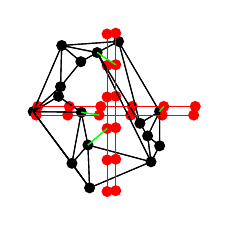 \begin{tikzpicture}
    \fill (-0.367, 0.056) circle(2pt);
    \fill (-0.978, 0.064) circle(2pt);
    \fill (-0.616, 0.904) circle(2pt);
    \fill (-0.262, -0.904) circle(2pt);
    \fill (0.628, -0.37) circle(2pt);
    \fill (0.377, -0.084) circle(2pt);
    \fill (-0.486, -0.592) circle(2pt);
    \fill (-0.656, 0.258) circle(2pt);
    \fill (-0.283, -0.36) circle(2pt);
    \fill (-0.631, 0.381) circle(2pt);
    \fill (0.106, 0.956) circle(2pt);
    \fill (-0.373, 0.698) circle(2pt);
    \fill (0.627, 0.066) circle(2pt);
    \fill (0.518, -0.573) circle(2pt);
    \fill (-0.166, 0.814) circle(2pt);
    \fill (0.475, -0.245) circle(2pt);
    \fill[red] (-0.04, -0.95) circle(2pt);
    \fill[red] (-0.04, -0.55) circle(2pt);
    \fill[red] (-0.04, -0.15) circle(2pt);
    \fill[red] (-0.04, 0.25) circle(2pt);
    \fill[red] (-0.04, 0.65) circle(2pt);
    \fill[red] (-0.04, 1.05) circle(2pt);
    \fill[red] (0.07, -0.94) circle(2pt);
    \fill[red] (0.07, -0.54) circle(2pt);
    \fill[red] (0.07, -0.14) circle(2pt);
    \fill[red] (0.07, 0.26) circle(2pt);
    \fill[red] (0.07, 0.66) circle(2pt);
    \fill[red] (0.07, 1.06) circle(2pt);
    \fill[red] (-0.94, 0.02) circle(2pt);
    \fill[red] (-0.54, 0.02) circle(2pt);
    \fill[red] (-0.14, 0.02) circle(2pt);
    \fill[red] (0.26, 0.02) circle(2pt);
    \fill[red] (0.66, 0.02) circle(2pt);
    \fill[red] (1.06, 0.02) circle(2pt);
    \fill[red] (-0.92, 0.13) circle(2pt);
    \fill[red] (-0.52, 0.13) circle(2pt);
    \fill[red] (-0.12, 0.13) circle(2pt);
    \fill[red] (0.28, 0.13) circle(2pt);
    \fill[red] (0.68, 0.13) circle(2pt);
    \fill[red] (1.08, 0.13) circle(2pt);
    \draw (0.627,0.066) -- (0.628,-0.37);
    \draw (0.627,0.066) -- (0.106,0.956);
    \draw (-0.262,-0.904) -- (-0.978,0.064);
    \draw (0.628,-0.37) -- (0.627,0.066);
    \draw (-0.166,0.814) -- (0.106,0.956);
    \draw (-0.283,-0.36) -- (-0.367,0.056);
    \draw (-0.631,0.381) -- (-0.616,0.904);
    \draw (0.628,-0.37) -- (0.475,-0.245);
    \draw (-0.262,-0.904) -- (0.518,-0.573);
    \draw (0.377,-0.084) -- (0.106,0.956);
    \draw (-0.373,0.698) -- (-0.616,0.904);
    \draw (-0.283,-0.36) -- (-0.262,-0.904);
    \draw (-0.166,0.814) -- (0.518,-0.573);
    \draw (-0.283,-0.36) -- (-0.486,-0.592);
    \draw (-0.978,0.064) -- (-0.367,0.056);
    \draw (-0.631,0.381) -- (-0.373,0.698);
    \draw (-0.978,0.064) -- (-0.486,-0.592);
    \draw (-0.367,0.056) -- (-0.283,-0.36);
    \draw (-0.978,0.064) -- (-0.262,-0.904);
    \draw (0.106,0.956) -- (0.627,0.066);
    \draw (-0.616,0.904) -- (-0.373,0.698);
    \draw (-0.978,0.064) -- (-0.631,0.381);
    \draw (-0.373,0.698) -- (-0.166,0.814);
    \draw (-0.616,0.904) -- (-0.166,0.814);
    \draw (0.475,-0.245) -- (0.377,-0.084);
    \draw (0.518,-0.573) -- (-0.283,-0.36);
    \draw (-0.656,0.258) -- (-0.978,0.064);
    \draw (0.518,-0.573) -- (-0.166,0.814);
    \draw (-0.486,-0.592) -- (-0.283,-0.36);
    \draw (-0.262,-0.904) -- (-0.486,-0.592);
    \draw (0.627,0.066) -- (0.475,-0.245);
    \draw (-0.631,0.381) -- (-0.978,0.064);
    \draw (-0.631,0.381) -- (-0.656,0.258);
    \draw (0.377,-0.084) -- (0.627,0.066);
    \draw (0.106,0.956) -- (-0.616,0.904);
    \draw (-0.367,0.056) -- (-0.978,0.064);
    \draw (-0.367,0.056) -- (-0.656,0.258);
    \draw (0.106,0.956) -- (0.377,-0.084);
    \draw (0.377,-0.084) -- (0.475,-0.245);
    \draw (-0.978,0.064) -- (-0.616,0.904);
    \draw (-0.616,0.904) -- (-0.978,0.064);
    \draw (0.518,-0.573) -- (0.628,-0.37);
    \draw (0.106,0.956) -- (-0.166,0.814);
    \draw (0.475,-0.245) -- (0.628,-0.37);
    \draw (-0.486,-0.592) -- (-0.978,0.064);
    \draw (-0.616,0.904) -- (0.106,0.956);
    \draw (-0.656,0.258) -- (-0.367,0.056);
    \draw (0.475,-0.245) -- (0.518,-0.573);
    \draw (-0.656,0.258) -- (-0.631,0.381);
    \draw (0.627,0.066) -- (0.377,-0.084);
    \draw (-0.166,0.814) -- (-0.616,0.904);
    \draw (-0.166,0.814) -- (0.377,-0.084);
    \draw (-0.166,0.814) -- (-0.373,0.698);
    \draw (-0.262,-0.904) -- (-0.283,-0.36);
    \draw (0.628,-0.37) -- (0.518,-0.573);
    \draw (0.475,-0.245) -- (0.627,0.066);
    \draw (0.377,-0.084) -- (-0.166,0.814);
    \draw (-0.373,0.698) -- (-0.631,0.381);
    \draw (-0.367,0.056) -- (-0.486,-0.592);
    \draw (-0.283,-0.36) -- (0.518,-0.573);
    \draw (0.518,-0.573) -- (-0.262,-0.904);
    \draw (-0.616,0.904) -- (-0.631,0.381);
    \draw (-0.978,0.064) -- (-0.656,0.258);
    \draw (-0.486,-0.592) -- (-0.367,0.056);
    \draw (0.518,-0.573) -- (0.475,-0.245);
    \draw (-0.486,-0.592) -- (-0.262,-0.904);
    \draw[red] (-0.04,-0.95) -- (-0.04,-0.55);
    \draw[red] (-0.04,-0.55) -- (-0.04,-0.95);
    \draw[red] (-0.04,-0.55) -- (-0.04,-0.15);
    \draw[red] (-0.04,-0.15) -- (-0.04,-0.55);
    \draw[red] (-0.04,-0.15) -- (-0.04,0.25);
    \draw[red] (-0.04,0.25) -- (-0.04,-0.15);
    \draw[red] (-0.04,0.25) -- (-0.04,0.65);
    \draw[red] (-0.04,0.65) -- (-0.04,0.25);
    \draw[red] (-0.04,0.65) -- (-0.04,1.05);
    \draw[red] (-0.04,1.05) -- (-0.04,0.65);
    \draw[red] (0.07,-0.94) -- (0.07,-0.54);
    \draw[red] (0.07,-0.54) -- (0.07,-0.94);
    \draw[red] (0.07,-0.54) -- (0.07,-0.14);
    \draw[red] (0.07,-0.14) -- (0.07,-0.54);
    \draw[red] (0.07,-0.14) -- (0.07,0.26);
    \draw[red] (0.07,0.26) -- (0.07,-0.14);
    \draw[red] (0.07,0.26) -- (0.07,0.66);
    \draw[red] (0.07,0.66) -- (0.07,0.26);
    \draw[red] (0.07,0.66) -- (0.07,1.06);
    \draw[red] (0.07,1.06) -- (0.07,0.66);
    \draw[red] (-0.94,0.02) -- (-0.54,0.02);
    \draw[red] (-0.54,0.02) -- (-0.94,0.02);
    \draw[red] (-0.54,0.02) -- (-0.14,0.02);
    \draw[red] (-0.14,0.02) -- (-0.54,0.02);
    \draw[red] (-0.14,0.02) -- (0.26,0.02);
    \draw[red] (0.26,0.02) -- (-0.14,0.02);
    \draw[red] (0.26,0.02) -- (0.66,0.02);
    \draw[red] (0.66,0.02) -- (0.26,0.02);
    \draw[red] (0.66,0.02) -- (1.06,0.02);
    \draw[red] (1.06,0.02) -- (0.66,0.02);
    \draw[red] (-0.92,0.13) -- (-0.52,0.13);
    \draw[red] (-0.52,0.13) -- (-0.92,0.13);
    \draw[red] (-0.52,0.13) -- (-0.12,0.13);
    \draw[red] (-0.12,0.13) -- (-0.52,0.13);
    \draw[red] (-0.12,0.13) -- (0.28,0.13);
    \draw[red] (0.28,0.13) -- (-0.12,0.13);
    \draw[red] (0.28,0.13) -- (0.68,0.13);
    \draw[red] (0.68,0.13) -- (0.28,0.13);
    \draw[red] (0.68,0.13) -- (1.08,0.13);
    \draw[red] (1.08,0.13) -- (0.68,0.13);
    \draw[green] (-0.283,-0.36) -- (-0.04,-0.15);
    \draw[green] (-0.04,-0.15) -- (-0.283,-0.36);
    \draw[green] (-0.166,0.814) -- (0.07,0.66);
    \draw[green] (0.07,0.66) -- (-0.166,0.814);
    \draw[green] (-0.367,0.056) -- (-0.14,0.02);
    \draw[green] (-0.14,0.02) -- (-0.367,0.056);
    \draw[green] (0.627,0.066) -- (0.68,0.13);
    \draw[green] (0.68,0.13) -- (0.627,0.066);
\end{tikzpicture}
